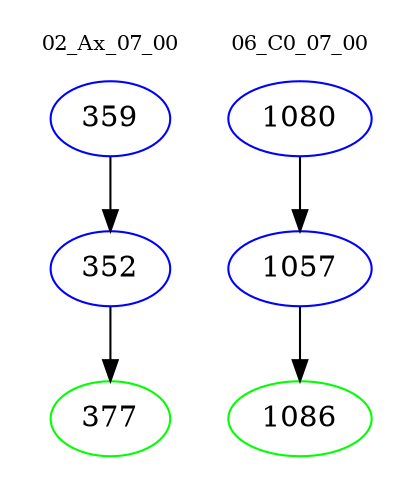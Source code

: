 digraph{
subgraph cluster_0 {
color = white
label = "02_Ax_07_00";
fontsize=10;
T0_359 [label="359", color="blue"]
T0_359 -> T0_352 [color="black"]
T0_352 [label="352", color="blue"]
T0_352 -> T0_377 [color="black"]
T0_377 [label="377", color="green"]
}
subgraph cluster_1 {
color = white
label = "06_C0_07_00";
fontsize=10;
T1_1080 [label="1080", color="blue"]
T1_1080 -> T1_1057 [color="black"]
T1_1057 [label="1057", color="blue"]
T1_1057 -> T1_1086 [color="black"]
T1_1086 [label="1086", color="green"]
}
}
